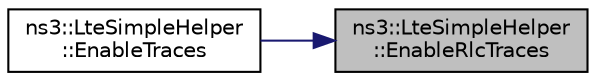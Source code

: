 digraph "ns3::LteSimpleHelper::EnableRlcTraces"
{
 // LATEX_PDF_SIZE
  edge [fontname="Helvetica",fontsize="10",labelfontname="Helvetica",labelfontsize="10"];
  node [fontname="Helvetica",fontsize="10",shape=record];
  rankdir="RL";
  Node1 [label="ns3::LteSimpleHelper\l::EnableRlcTraces",height=0.2,width=0.4,color="black", fillcolor="grey75", style="filled", fontcolor="black",tooltip="Enable trace sinks for RLC layer."];
  Node1 -> Node2 [dir="back",color="midnightblue",fontsize="10",style="solid",fontname="Helvetica"];
  Node2 [label="ns3::LteSimpleHelper\l::EnableTraces",height=0.2,width=0.4,color="black", fillcolor="white", style="filled",URL="$classns3_1_1_lte_simple_helper.html#aefb533d3e1c41ba9c4529de59c5c7d4e",tooltip="Enables trace sinks for MAC, RLC and PDCP."];
}
